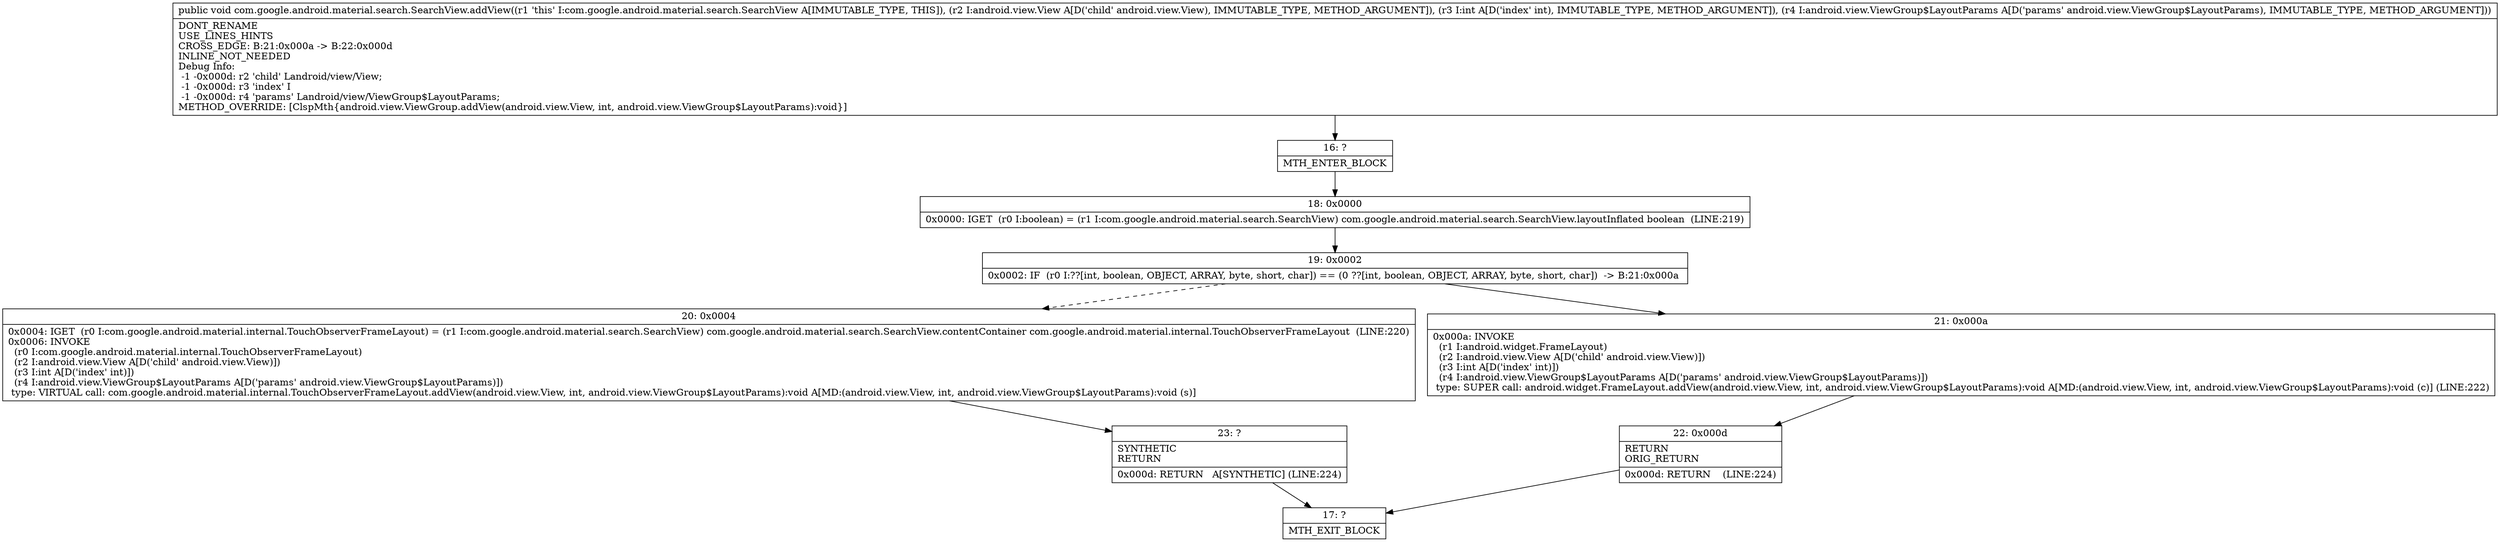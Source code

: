 digraph "CFG forcom.google.android.material.search.SearchView.addView(Landroid\/view\/View;ILandroid\/view\/ViewGroup$LayoutParams;)V" {
Node_16 [shape=record,label="{16\:\ ?|MTH_ENTER_BLOCK\l}"];
Node_18 [shape=record,label="{18\:\ 0x0000|0x0000: IGET  (r0 I:boolean) = (r1 I:com.google.android.material.search.SearchView) com.google.android.material.search.SearchView.layoutInflated boolean  (LINE:219)\l}"];
Node_19 [shape=record,label="{19\:\ 0x0002|0x0002: IF  (r0 I:??[int, boolean, OBJECT, ARRAY, byte, short, char]) == (0 ??[int, boolean, OBJECT, ARRAY, byte, short, char])  \-\> B:21:0x000a \l}"];
Node_20 [shape=record,label="{20\:\ 0x0004|0x0004: IGET  (r0 I:com.google.android.material.internal.TouchObserverFrameLayout) = (r1 I:com.google.android.material.search.SearchView) com.google.android.material.search.SearchView.contentContainer com.google.android.material.internal.TouchObserverFrameLayout  (LINE:220)\l0x0006: INVOKE  \l  (r0 I:com.google.android.material.internal.TouchObserverFrameLayout)\l  (r2 I:android.view.View A[D('child' android.view.View)])\l  (r3 I:int A[D('index' int)])\l  (r4 I:android.view.ViewGroup$LayoutParams A[D('params' android.view.ViewGroup$LayoutParams)])\l type: VIRTUAL call: com.google.android.material.internal.TouchObserverFrameLayout.addView(android.view.View, int, android.view.ViewGroup$LayoutParams):void A[MD:(android.view.View, int, android.view.ViewGroup$LayoutParams):void (s)]\l}"];
Node_23 [shape=record,label="{23\:\ ?|SYNTHETIC\lRETURN\l|0x000d: RETURN   A[SYNTHETIC] (LINE:224)\l}"];
Node_17 [shape=record,label="{17\:\ ?|MTH_EXIT_BLOCK\l}"];
Node_21 [shape=record,label="{21\:\ 0x000a|0x000a: INVOKE  \l  (r1 I:android.widget.FrameLayout)\l  (r2 I:android.view.View A[D('child' android.view.View)])\l  (r3 I:int A[D('index' int)])\l  (r4 I:android.view.ViewGroup$LayoutParams A[D('params' android.view.ViewGroup$LayoutParams)])\l type: SUPER call: android.widget.FrameLayout.addView(android.view.View, int, android.view.ViewGroup$LayoutParams):void A[MD:(android.view.View, int, android.view.ViewGroup$LayoutParams):void (c)] (LINE:222)\l}"];
Node_22 [shape=record,label="{22\:\ 0x000d|RETURN\lORIG_RETURN\l|0x000d: RETURN    (LINE:224)\l}"];
MethodNode[shape=record,label="{public void com.google.android.material.search.SearchView.addView((r1 'this' I:com.google.android.material.search.SearchView A[IMMUTABLE_TYPE, THIS]), (r2 I:android.view.View A[D('child' android.view.View), IMMUTABLE_TYPE, METHOD_ARGUMENT]), (r3 I:int A[D('index' int), IMMUTABLE_TYPE, METHOD_ARGUMENT]), (r4 I:android.view.ViewGroup$LayoutParams A[D('params' android.view.ViewGroup$LayoutParams), IMMUTABLE_TYPE, METHOD_ARGUMENT]))  | DONT_RENAME\lUSE_LINES_HINTS\lCROSS_EDGE: B:21:0x000a \-\> B:22:0x000d\lINLINE_NOT_NEEDED\lDebug Info:\l  \-1 \-0x000d: r2 'child' Landroid\/view\/View;\l  \-1 \-0x000d: r3 'index' I\l  \-1 \-0x000d: r4 'params' Landroid\/view\/ViewGroup$LayoutParams;\lMETHOD_OVERRIDE: [ClspMth\{android.view.ViewGroup.addView(android.view.View, int, android.view.ViewGroup$LayoutParams):void\}]\l}"];
MethodNode -> Node_16;Node_16 -> Node_18;
Node_18 -> Node_19;
Node_19 -> Node_20[style=dashed];
Node_19 -> Node_21;
Node_20 -> Node_23;
Node_23 -> Node_17;
Node_21 -> Node_22;
Node_22 -> Node_17;
}

